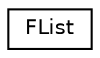 digraph "Graphical Class Hierarchy"
{
  edge [fontname="Helvetica",fontsize="10",labelfontname="Helvetica",labelfontsize="10"];
  node [fontname="Helvetica",fontsize="10",shape=record];
  rankdir="LR";
  Node1 [label="FList",height=0.2,width=0.4,color="black", fillcolor="white", style="filled",URL="$struct_f_list.html",tooltip="List of (DLL) files for a Directory. "];
}
